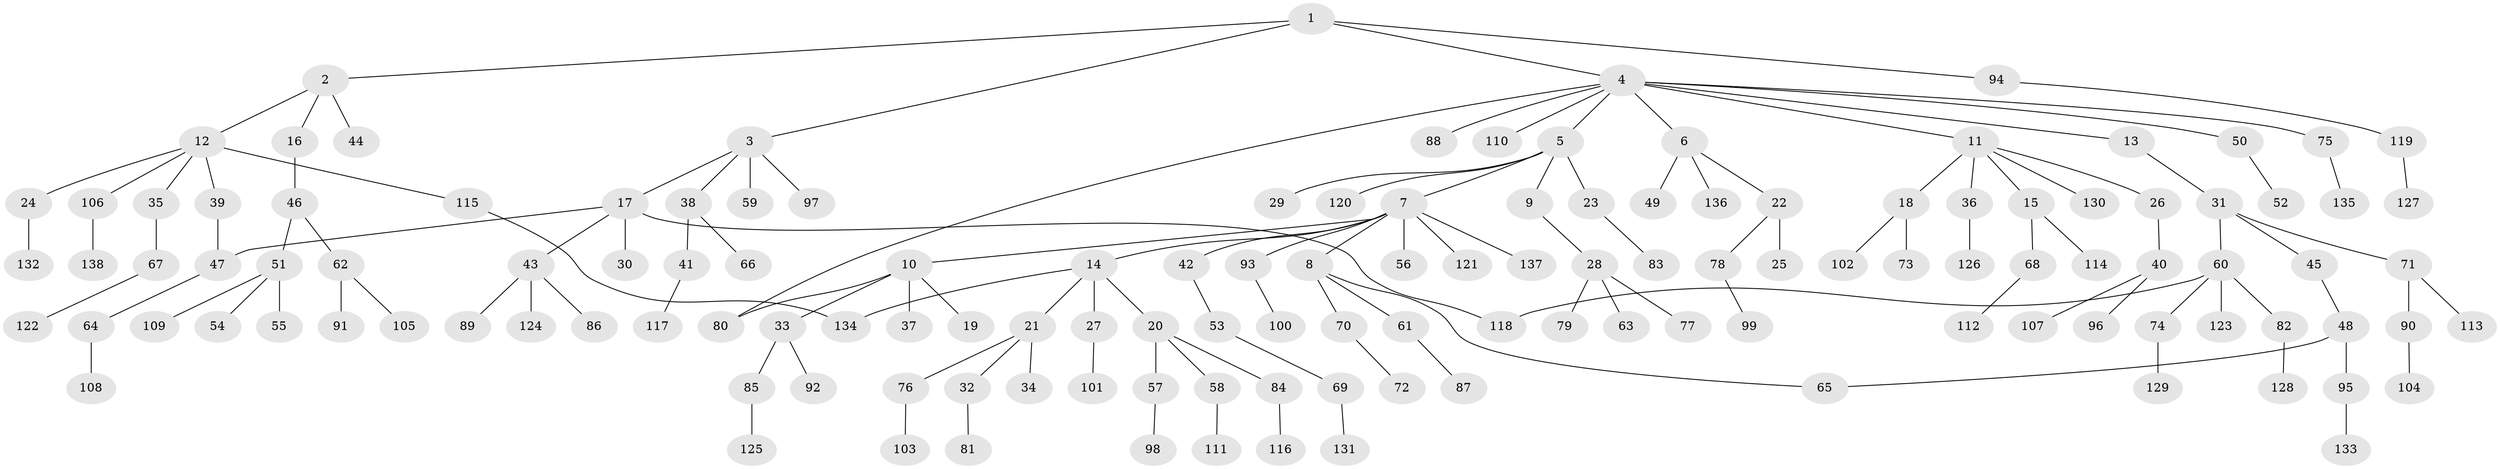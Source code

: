 // coarse degree distribution, {1: 0.6521739130434783, 5: 0.014492753623188406, 2: 0.2753623188405797, 10: 0.014492753623188406, 6: 0.014492753623188406, 25: 0.014492753623188406, 11: 0.014492753623188406}
// Generated by graph-tools (version 1.1) at 2025/45/03/04/25 21:45:25]
// undirected, 138 vertices, 142 edges
graph export_dot {
graph [start="1"]
  node [color=gray90,style=filled];
  1;
  2;
  3;
  4;
  5;
  6;
  7;
  8;
  9;
  10;
  11;
  12;
  13;
  14;
  15;
  16;
  17;
  18;
  19;
  20;
  21;
  22;
  23;
  24;
  25;
  26;
  27;
  28;
  29;
  30;
  31;
  32;
  33;
  34;
  35;
  36;
  37;
  38;
  39;
  40;
  41;
  42;
  43;
  44;
  45;
  46;
  47;
  48;
  49;
  50;
  51;
  52;
  53;
  54;
  55;
  56;
  57;
  58;
  59;
  60;
  61;
  62;
  63;
  64;
  65;
  66;
  67;
  68;
  69;
  70;
  71;
  72;
  73;
  74;
  75;
  76;
  77;
  78;
  79;
  80;
  81;
  82;
  83;
  84;
  85;
  86;
  87;
  88;
  89;
  90;
  91;
  92;
  93;
  94;
  95;
  96;
  97;
  98;
  99;
  100;
  101;
  102;
  103;
  104;
  105;
  106;
  107;
  108;
  109;
  110;
  111;
  112;
  113;
  114;
  115;
  116;
  117;
  118;
  119;
  120;
  121;
  122;
  123;
  124;
  125;
  126;
  127;
  128;
  129;
  130;
  131;
  132;
  133;
  134;
  135;
  136;
  137;
  138;
  1 -- 2;
  1 -- 3;
  1 -- 4;
  1 -- 94;
  2 -- 12;
  2 -- 16;
  2 -- 44;
  3 -- 17;
  3 -- 38;
  3 -- 59;
  3 -- 97;
  4 -- 5;
  4 -- 6;
  4 -- 11;
  4 -- 13;
  4 -- 50;
  4 -- 75;
  4 -- 88;
  4 -- 110;
  4 -- 80;
  5 -- 7;
  5 -- 9;
  5 -- 23;
  5 -- 29;
  5 -- 120;
  6 -- 22;
  6 -- 49;
  6 -- 136;
  7 -- 8;
  7 -- 10;
  7 -- 14;
  7 -- 42;
  7 -- 56;
  7 -- 93;
  7 -- 121;
  7 -- 137;
  8 -- 61;
  8 -- 70;
  8 -- 65;
  9 -- 28;
  10 -- 19;
  10 -- 33;
  10 -- 37;
  10 -- 80;
  11 -- 15;
  11 -- 18;
  11 -- 26;
  11 -- 36;
  11 -- 130;
  12 -- 24;
  12 -- 35;
  12 -- 39;
  12 -- 106;
  12 -- 115;
  13 -- 31;
  14 -- 20;
  14 -- 21;
  14 -- 27;
  14 -- 134;
  15 -- 68;
  15 -- 114;
  16 -- 46;
  17 -- 30;
  17 -- 43;
  17 -- 47;
  17 -- 118;
  18 -- 73;
  18 -- 102;
  20 -- 57;
  20 -- 58;
  20 -- 84;
  21 -- 32;
  21 -- 34;
  21 -- 76;
  22 -- 25;
  22 -- 78;
  23 -- 83;
  24 -- 132;
  26 -- 40;
  27 -- 101;
  28 -- 63;
  28 -- 77;
  28 -- 79;
  31 -- 45;
  31 -- 60;
  31 -- 71;
  32 -- 81;
  33 -- 85;
  33 -- 92;
  35 -- 67;
  36 -- 126;
  38 -- 41;
  38 -- 66;
  39 -- 47;
  40 -- 96;
  40 -- 107;
  41 -- 117;
  42 -- 53;
  43 -- 86;
  43 -- 89;
  43 -- 124;
  45 -- 48;
  46 -- 51;
  46 -- 62;
  47 -- 64;
  48 -- 65;
  48 -- 95;
  50 -- 52;
  51 -- 54;
  51 -- 55;
  51 -- 109;
  53 -- 69;
  57 -- 98;
  58 -- 111;
  60 -- 74;
  60 -- 82;
  60 -- 123;
  60 -- 118;
  61 -- 87;
  62 -- 91;
  62 -- 105;
  64 -- 108;
  67 -- 122;
  68 -- 112;
  69 -- 131;
  70 -- 72;
  71 -- 90;
  71 -- 113;
  74 -- 129;
  75 -- 135;
  76 -- 103;
  78 -- 99;
  82 -- 128;
  84 -- 116;
  85 -- 125;
  90 -- 104;
  93 -- 100;
  94 -- 119;
  95 -- 133;
  106 -- 138;
  115 -- 134;
  119 -- 127;
}
